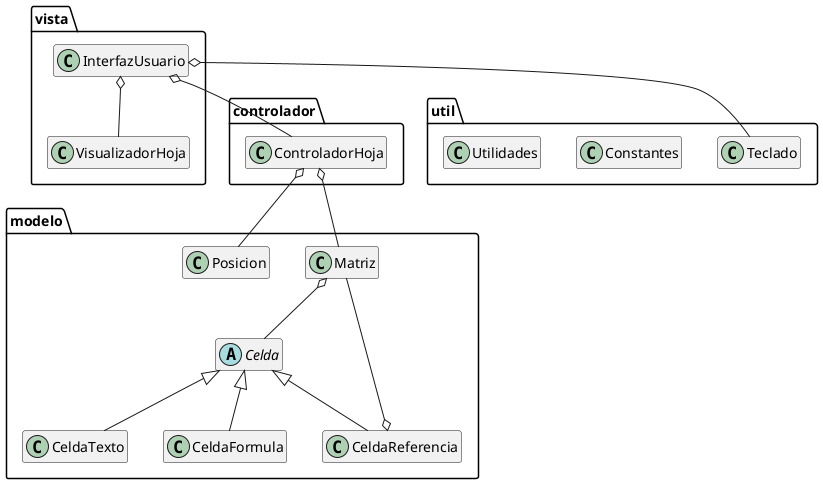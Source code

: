 @startuml DiagramaClases-V004
package modelo {
    hide empty members
    abstract class Celda {
    }
    
    class CeldaTexto {
    }
    
    class CeldaFormula {
}
    
    class CeldaReferencia {
 }
    
    class Matriz {
}
    
    class Posicion {
}
}

package controlador {
    hide empty members
    class ControladorHoja {
   }
}

package util {
    hide empty members
    class Teclado {
   }
    
    class Constantes {
 }
    
    class Utilidades {
   }
}

package vista {
    hide empty members
    class InterfazUsuario {
 }
    
    class VisualizadorHoja {
    }
}

Celda <|-- CeldaTexto
Celda <|-- CeldaFormula
Celda <|-- CeldaReferencia
Matriz o-- Celda
ControladorHoja o- Matriz
ControladorHoja o-- Posicion
InterfazUsuario o-- ControladorHoja
InterfazUsuario o-- VisualizadorHoja
InterfazUsuario o-- Teclado
CeldaReferencia o-- Matriz

@enduml